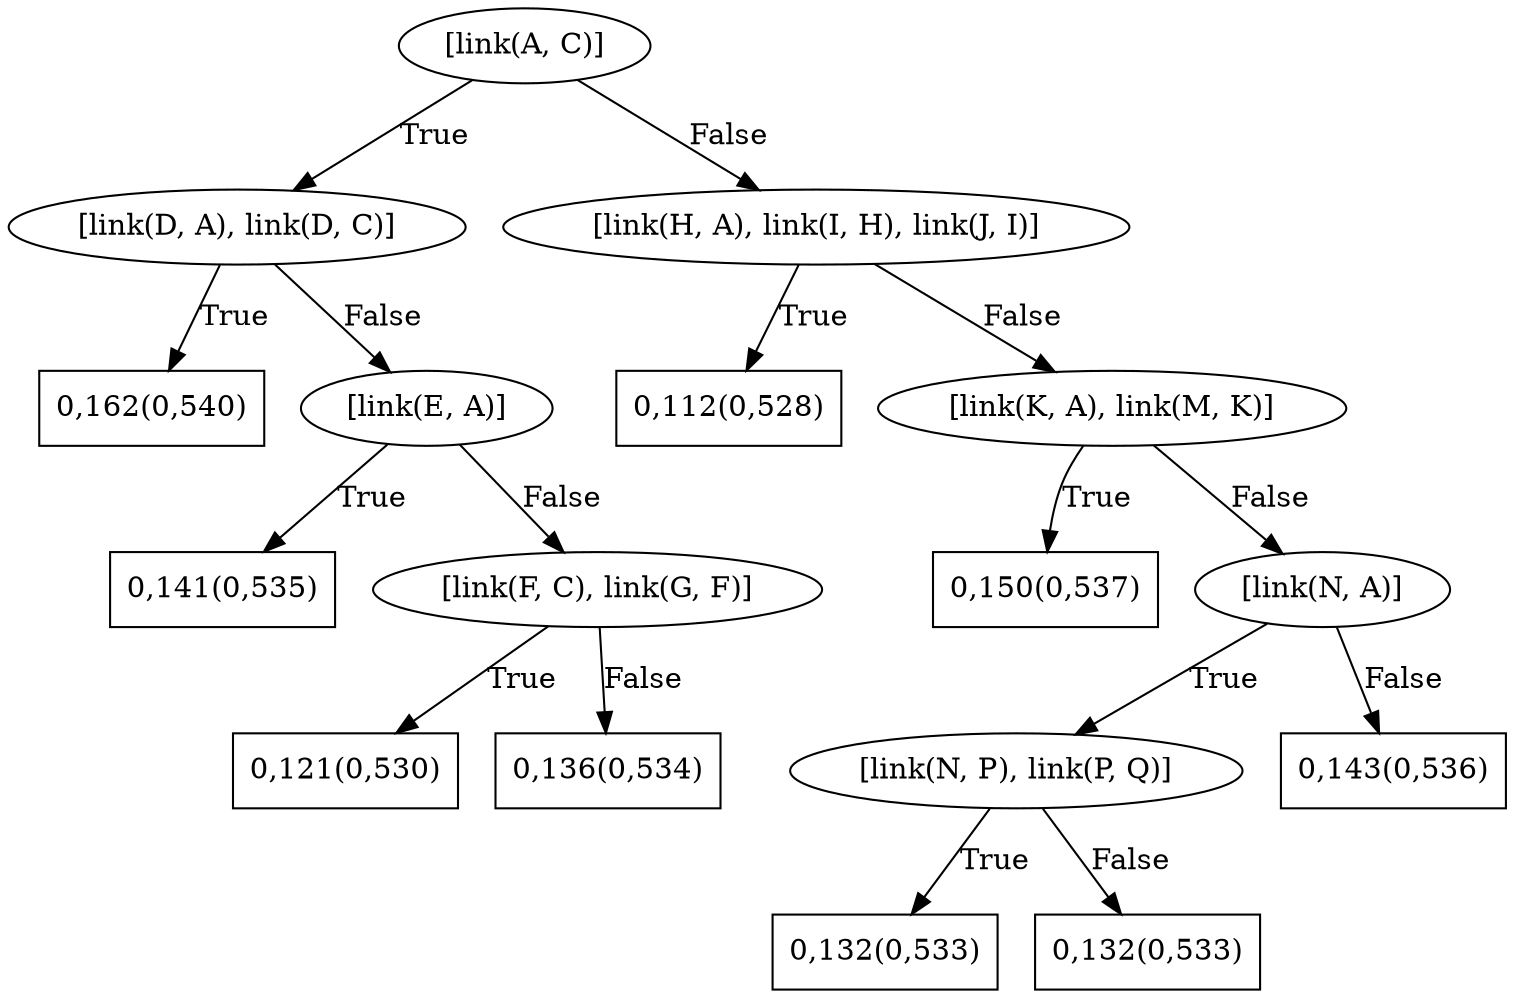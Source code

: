 digraph G{ 
1[label = "[link(A, C)]"];
1 -> 2[label="True"];
1 -> 3[label="False"];
2[label = "[link(D, A), link(D, C)]"];
2 -> 4[label="True"];
2 -> 5[label="False"];
4[shape = box,label = "0,162(0,540)"];
5[label = "[link(E, A)]"];
5 -> 6[label="True"];
5 -> 7[label="False"];
6[shape = box,label = "0,141(0,535)"];
7[label = "[link(F, C), link(G, F)]"];
7 -> 8[label="True"];
7 -> 9[label="False"];
8[shape = box,label = "0,121(0,530)"];
9[shape = box,label = "0,136(0,534)"];
3[label = "[link(H, A), link(I, H), link(J, I)]"];
3 -> 10[label="True"];
3 -> 11[label="False"];
10[shape = box,label = "0,112(0,528)"];
11[label = "[link(K, A), link(M, K)]"];
11 -> 12[label="True"];
11 -> 13[label="False"];
12[shape = box,label = "0,150(0,537)"];
13[label = "[link(N, A)]"];
13 -> 14[label="True"];
13 -> 15[label="False"];
14[label = "[link(N, P), link(P, Q)]"];
14 -> 16[label="True"];
14 -> 17[label="False"];
16[shape = box,label = "0,132(0,533)"];
17[shape = box,label = "0,132(0,533)"];
15[shape = box,label = "0,143(0,536)"];
}
